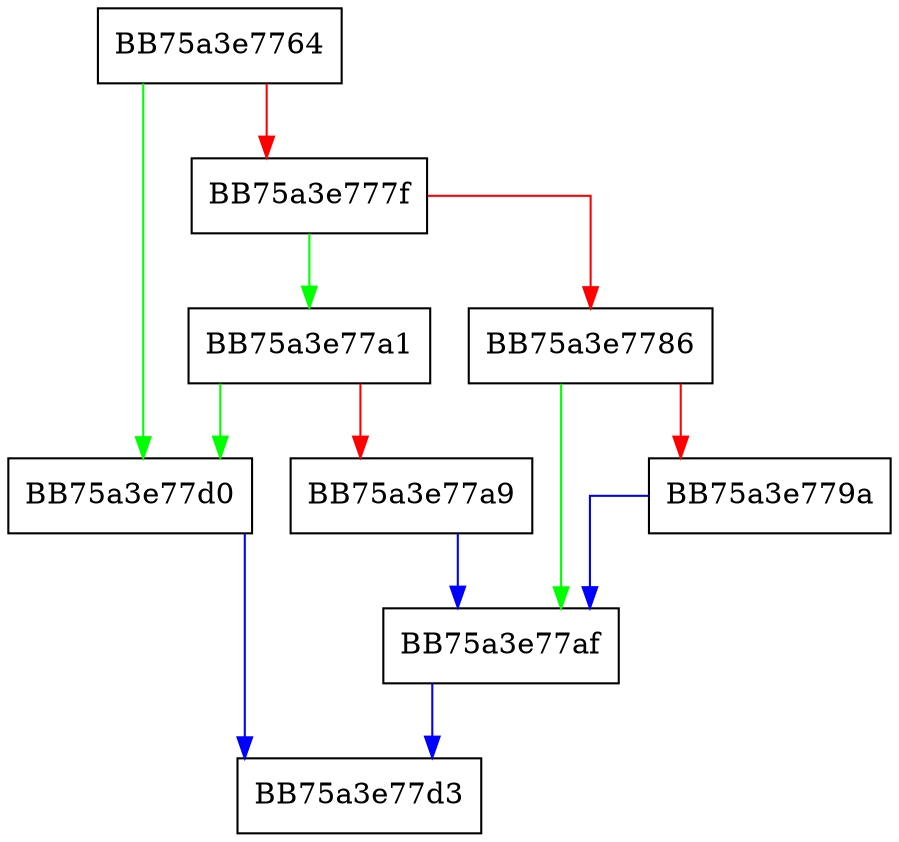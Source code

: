 digraph add_data {
  node [shape="box"];
  graph [splines=ortho];
  BB75a3e7764 -> BB75a3e77d0 [color="green"];
  BB75a3e7764 -> BB75a3e777f [color="red"];
  BB75a3e777f -> BB75a3e77a1 [color="green"];
  BB75a3e777f -> BB75a3e7786 [color="red"];
  BB75a3e7786 -> BB75a3e77af [color="green"];
  BB75a3e7786 -> BB75a3e779a [color="red"];
  BB75a3e779a -> BB75a3e77af [color="blue"];
  BB75a3e77a1 -> BB75a3e77d0 [color="green"];
  BB75a3e77a1 -> BB75a3e77a9 [color="red"];
  BB75a3e77a9 -> BB75a3e77af [color="blue"];
  BB75a3e77af -> BB75a3e77d3 [color="blue"];
  BB75a3e77d0 -> BB75a3e77d3 [color="blue"];
}